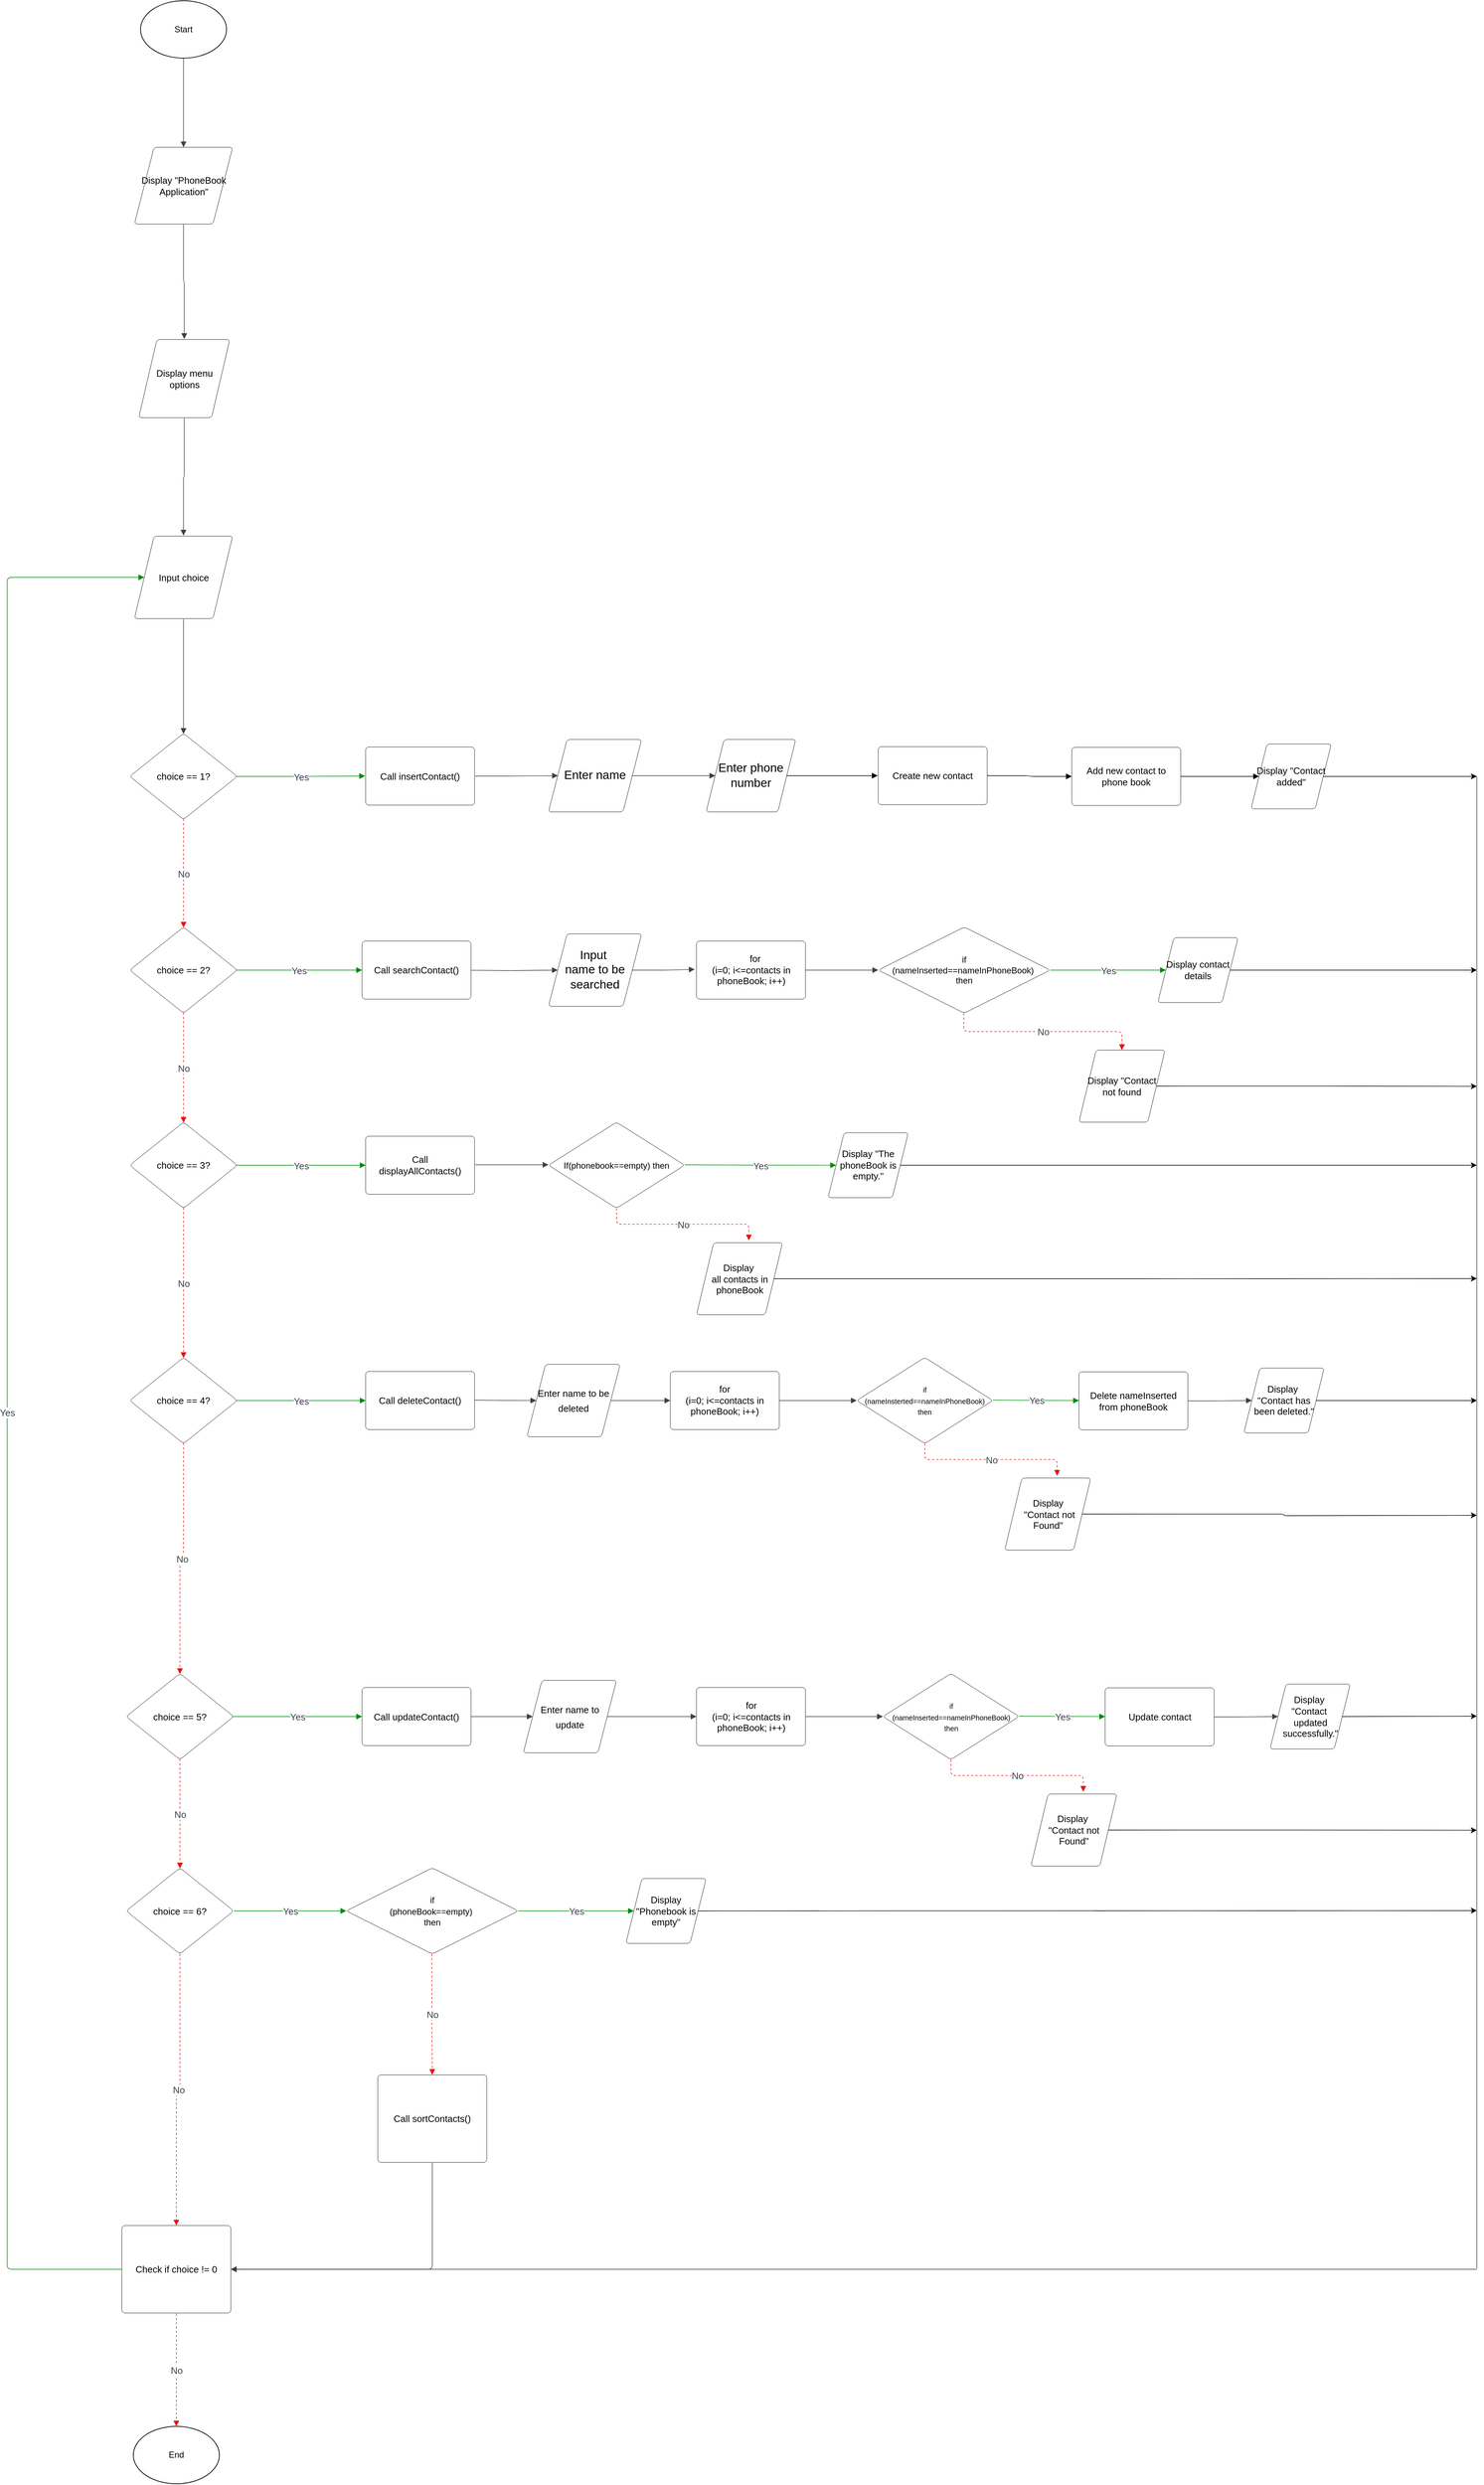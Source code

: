 <mxfile version="24.7.17">
  <diagram id="C5RBs43oDa-KdzZeNtuy" name="Page-1">
    <mxGraphModel dx="9130" dy="8977" grid="1" gridSize="10" guides="1" tooltips="1" connect="1" arrows="1" fold="1" page="1" pageScale="1" pageWidth="827" pageHeight="1169" math="0" shadow="0">
      <root>
        <mxCell id="WIyWlLk6GJQsqaUBKTNV-0" />
        <mxCell id="WIyWlLk6GJQsqaUBKTNV-1" parent="WIyWlLk6GJQsqaUBKTNV-0" />
        <mxCell id="3fczbsxRmoHJEnEu84x_-69" value="choice == 1?" style="html=1;overflow=block;blockSpacing=1;whiteSpace=wrap;rhombus;fontSize=13;spacing=3.8;rounded=1;absoluteArcSize=1;arcSize=9;strokeWidth=NaN;lucidId=eRAhfTVhAbV-;" parent="WIyWlLk6GJQsqaUBKTNV-1" vertex="1">
          <mxGeometry x="431" y="-2028.71" width="150" height="120" as="geometry" />
        </mxCell>
        <mxCell id="3fczbsxRmoHJEnEu84x_-70" value="Call insertContact()" style="html=1;overflow=block;blockSpacing=1;whiteSpace=wrap;fontSize=13;spacing=9;rounded=1;absoluteArcSize=1;arcSize=9;strokeWidth=NaN;lucidId=eRAhY9dSQfNk;" parent="WIyWlLk6GJQsqaUBKTNV-1" vertex="1">
          <mxGeometry x="760" y="-2009.71" width="152" height="81" as="geometry" />
        </mxCell>
        <mxCell id="3fczbsxRmoHJEnEu84x_-71" value="choice == 2?" style="html=1;overflow=block;blockSpacing=1;whiteSpace=wrap;rhombus;fontSize=13;spacing=3.8;rounded=1;absoluteArcSize=1;arcSize=9;strokeWidth=NaN;lucidId=eRAhl8F1_OAq;" parent="WIyWlLk6GJQsqaUBKTNV-1" vertex="1">
          <mxGeometry x="431" y="-1758.71" width="150" height="120" as="geometry" />
        </mxCell>
        <mxCell id="3fczbsxRmoHJEnEu84x_-73" value="choice == 3?" style="html=1;overflow=block;blockSpacing=1;whiteSpace=wrap;rhombus;fontSize=13;spacing=3.8;rounded=1;absoluteArcSize=1;arcSize=9;strokeWidth=NaN;lucidId=eRAh.yVIUzWg;" parent="WIyWlLk6GJQsqaUBKTNV-1" vertex="1">
          <mxGeometry x="431" y="-1486.71" width="150" height="120" as="geometry" />
        </mxCell>
        <mxCell id="3fczbsxRmoHJEnEu84x_-75" value="choice == 4?" style="html=1;overflow=block;blockSpacing=1;whiteSpace=wrap;rhombus;fontSize=13;spacing=3.8;rounded=1;absoluteArcSize=1;arcSize=9;strokeWidth=NaN;lucidId=eRAhEPe~mVj_;" parent="WIyWlLk6GJQsqaUBKTNV-1" vertex="1">
          <mxGeometry x="431" y="-1158.71" width="150" height="120" as="geometry" />
        </mxCell>
        <mxCell id="3fczbsxRmoHJEnEu84x_-77" value="choice == 5?" style="html=1;overflow=block;blockSpacing=1;whiteSpace=wrap;rhombus;fontSize=13;spacing=3.8;rounded=1;absoluteArcSize=1;arcSize=9;strokeWidth=NaN;lucidId=eRAhpsRm34mp;" parent="WIyWlLk6GJQsqaUBKTNV-1" vertex="1">
          <mxGeometry x="426" y="-718.21" width="150" height="120" as="geometry" />
        </mxCell>
        <mxCell id="3fczbsxRmoHJEnEu84x_-79" value="choice == 6?" style="html=1;overflow=block;blockSpacing=1;whiteSpace=wrap;rhombus;fontSize=13;spacing=3.8;rounded=1;absoluteArcSize=1;arcSize=9;strokeWidth=NaN;lucidId=eRAhjaWhayal;" parent="WIyWlLk6GJQsqaUBKTNV-1" vertex="1">
          <mxGeometry x="426" y="-447.21" width="150" height="120" as="geometry" />
        </mxCell>
        <mxCell id="3fczbsxRmoHJEnEu84x_-80" value="Call sortContacts()" style="html=1;overflow=block;blockSpacing=1;whiteSpace=wrap;fontSize=13;spacing=9;rounded=1;absoluteArcSize=1;arcSize=9;strokeWidth=NaN;lucidId=eRAhJVK5bnUw;" parent="WIyWlLk6GJQsqaUBKTNV-1" vertex="1">
          <mxGeometry x="777" y="-158.71" width="152" height="122" as="geometry" />
        </mxCell>
        <mxCell id="3fczbsxRmoHJEnEu84x_-82" value="Check if choice != 0" style="html=1;overflow=block;blockSpacing=1;whiteSpace=wrap;fontSize=13;spacing=9;rounded=1;absoluteArcSize=1;arcSize=9;strokeWidth=NaN;lucidId=eRAhwOddQVvl;" parent="WIyWlLk6GJQsqaUBKTNV-1" vertex="1">
          <mxGeometry x="420" y="51.29" width="152" height="122" as="geometry" />
        </mxCell>
        <mxCell id="3fczbsxRmoHJEnEu84x_-84" value="" style="html=1;jettySize=18;whiteSpace=wrap;fontSize=13;strokeColor=#3a414a;strokeOpacity=100;strokeWidth=0.8;rounded=1;arcSize=12;edgeStyle=orthogonalEdgeStyle;startArrow=none;endArrow=block;endFill=1;exitX=0.5;exitY=1;lucidId=eRAhOswdQQ2I;exitDx=0;exitDy=0;" parent="WIyWlLk6GJQsqaUBKTNV-1" source="3fczbsxRmoHJEnEu84x_-224" target="3fczbsxRmoHJEnEu84x_-127" edge="1">
          <mxGeometry width="100" height="100" relative="1" as="geometry">
            <Array as="points" />
            <mxPoint x="506" y="-3219.22" as="sourcePoint" />
            <mxPoint x="507.0" y="-3060.672" as="targetPoint" />
          </mxGeometry>
        </mxCell>
        <mxCell id="3fczbsxRmoHJEnEu84x_-90" value="" style="html=1;jettySize=18;whiteSpace=wrap;fontSize=13;strokeColor=#3a414a;strokeOpacity=100;strokeWidth=0.8;rounded=1;arcSize=12;edgeStyle=orthogonalEdgeStyle;startArrow=none;endArrow=block;endFill=1;exitX=0.5;exitY=1.006;exitPerimeter=0;entryX=0.5;entryY=-0.006;entryPerimeter=0;lucidId=eRAhCxonKFcM;" parent="WIyWlLk6GJQsqaUBKTNV-1" source="3fczbsxRmoHJEnEu84x_-127" target="3fczbsxRmoHJEnEu84x_-128" edge="1">
          <mxGeometry width="100" height="100" relative="1" as="geometry">
            <Array as="points" />
          </mxGeometry>
        </mxCell>
        <mxCell id="3fczbsxRmoHJEnEu84x_-91" value="" style="html=1;jettySize=18;whiteSpace=wrap;fontSize=13;strokeColor=#3a414a;strokeOpacity=100;strokeWidth=0.8;rounded=1;arcSize=12;edgeStyle=orthogonalEdgeStyle;startArrow=none;endArrow=block;endFill=1;exitX=0.5;exitY=1.006;exitPerimeter=0;entryX=0.5;entryY=-0.006;entryPerimeter=0;lucidId=eRAhSfkxj.Zd;" parent="WIyWlLk6GJQsqaUBKTNV-1" source="3fczbsxRmoHJEnEu84x_-128" target="3fczbsxRmoHJEnEu84x_-129" edge="1">
          <mxGeometry width="100" height="100" relative="1" as="geometry">
            <Array as="points" />
          </mxGeometry>
        </mxCell>
        <mxCell id="3fczbsxRmoHJEnEu84x_-92" value="" style="html=1;jettySize=18;whiteSpace=wrap;fontSize=13;strokeColor=#3a414a;strokeOpacity=100;strokeWidth=0.8;rounded=1;arcSize=12;edgeStyle=orthogonalEdgeStyle;startArrow=none;endArrow=block;endFill=1;exitX=0.5;exitY=1.006;exitPerimeter=0;entryX=0.5;entryY=0.007;entryPerimeter=0;lucidId=eRAhhsachsZ0;" parent="WIyWlLk6GJQsqaUBKTNV-1" source="3fczbsxRmoHJEnEu84x_-129" target="3fczbsxRmoHJEnEu84x_-69" edge="1">
          <mxGeometry width="100" height="100" relative="1" as="geometry">
            <Array as="points" />
          </mxGeometry>
        </mxCell>
        <mxCell id="3fczbsxRmoHJEnEu84x_-93" value="" style="html=1;jettySize=18;whiteSpace=wrap;fontSize=13;strokeColor=#008a0e;strokeOpacity=100;strokeWidth=0.8;rounded=1;arcSize=12;edgeStyle=orthogonalEdgeStyle;startArrow=none;endArrow=block;endFill=1;exitX=0.991;exitY=0.5;exitPerimeter=0;entryX=-0.005;entryY=0.5;entryPerimeter=0;lucidId=eRAhxMXmPTiH;" parent="WIyWlLk6GJQsqaUBKTNV-1" source="3fczbsxRmoHJEnEu84x_-69" target="3fczbsxRmoHJEnEu84x_-70" edge="1">
          <mxGeometry width="100" height="100" relative="1" as="geometry">
            <Array as="points" />
          </mxGeometry>
        </mxCell>
        <mxCell id="3fczbsxRmoHJEnEu84x_-94" value="Yes" style="text;html=1;resizable=0;labelBackgroundColor=default;align=center;verticalAlign=middle;fontColor=#3a414a;fontSize=13;" parent="3fczbsxRmoHJEnEu84x_-93" vertex="1">
          <mxGeometry relative="1" as="geometry" />
        </mxCell>
        <mxCell id="3fczbsxRmoHJEnEu84x_-95" value="" style="html=1;jettySize=18;whiteSpace=wrap;fontSize=13;strokeColor=#e81313;strokeOpacity=100;dashed=1;fixDash=1;strokeWidth=0.8;rounded=1;arcSize=12;edgeStyle=orthogonalEdgeStyle;startArrow=none;endArrow=block;endFill=1;exitX=0.5;exitY=0.993;exitPerimeter=0;entryX=0.5;entryY=0.007;entryPerimeter=0;lucidId=eRAhMRDnoaN7;" parent="WIyWlLk6GJQsqaUBKTNV-1" source="3fczbsxRmoHJEnEu84x_-69" target="3fczbsxRmoHJEnEu84x_-71" edge="1">
          <mxGeometry width="100" height="100" relative="1" as="geometry">
            <Array as="points" />
          </mxGeometry>
        </mxCell>
        <mxCell id="3fczbsxRmoHJEnEu84x_-96" value="No" style="text;html=1;resizable=0;labelBackgroundColor=default;align=center;verticalAlign=middle;fontColor=#3a414a;fontSize=13;" parent="3fczbsxRmoHJEnEu84x_-95" vertex="1">
          <mxGeometry relative="1" as="geometry" />
        </mxCell>
        <mxCell id="3fczbsxRmoHJEnEu84x_-97" value="" style="html=1;jettySize=18;whiteSpace=wrap;fontSize=13;strokeColor=#008a0e;strokeOpacity=100;strokeWidth=0.8;rounded=1;arcSize=12;edgeStyle=orthogonalEdgeStyle;startArrow=none;endArrow=block;endFill=1;exitX=0.991;exitY=0.5;exitPerimeter=0;lucidId=eRAhjgdg4Sg9;entryX=0;entryY=0.5;entryDx=0;entryDy=0;" parent="WIyWlLk6GJQsqaUBKTNV-1" source="3fczbsxRmoHJEnEu84x_-71" target="3fczbsxRmoHJEnEu84x_-139" edge="1">
          <mxGeometry width="100" height="100" relative="1" as="geometry">
            <Array as="points" />
            <mxPoint x="735" y="-1698.71" as="targetPoint" />
          </mxGeometry>
        </mxCell>
        <mxCell id="3fczbsxRmoHJEnEu84x_-98" value="Yes" style="text;html=1;resizable=0;labelBackgroundColor=default;align=center;verticalAlign=middle;fontColor=#3a414a;fontSize=13;" parent="3fczbsxRmoHJEnEu84x_-97" vertex="1">
          <mxGeometry relative="1" as="geometry" />
        </mxCell>
        <mxCell id="3fczbsxRmoHJEnEu84x_-99" value="" style="html=1;jettySize=18;whiteSpace=wrap;fontSize=13;strokeColor=#e81313;strokeOpacity=100;dashed=1;fixDash=1;strokeWidth=0.8;rounded=1;arcSize=12;edgeStyle=orthogonalEdgeStyle;startArrow=none;endArrow=block;endFill=1;exitX=0.5;exitY=0.993;exitPerimeter=0;entryX=0.5;entryY=0.007;entryPerimeter=0;lucidId=eRAhq2rj_irK;" parent="WIyWlLk6GJQsqaUBKTNV-1" source="3fczbsxRmoHJEnEu84x_-71" target="3fczbsxRmoHJEnEu84x_-73" edge="1">
          <mxGeometry width="100" height="100" relative="1" as="geometry">
            <Array as="points" />
          </mxGeometry>
        </mxCell>
        <mxCell id="3fczbsxRmoHJEnEu84x_-100" value="No" style="text;html=1;resizable=0;labelBackgroundColor=default;align=center;verticalAlign=middle;fontColor=#3a414a;fontSize=13;" parent="3fczbsxRmoHJEnEu84x_-99" vertex="1">
          <mxGeometry relative="1" as="geometry" />
        </mxCell>
        <mxCell id="3fczbsxRmoHJEnEu84x_-103" value="" style="html=1;jettySize=18;whiteSpace=wrap;fontSize=13;strokeColor=#e81313;strokeOpacity=100;dashed=1;fixDash=1;strokeWidth=0.8;rounded=1;arcSize=12;edgeStyle=orthogonalEdgeStyle;startArrow=none;endArrow=block;endFill=1;exitX=0.5;exitY=0.993;exitPerimeter=0;entryX=0.5;entryY=0.007;entryPerimeter=0;lucidId=eRAhcoWT~uNA;" parent="WIyWlLk6GJQsqaUBKTNV-1" source="3fczbsxRmoHJEnEu84x_-73" target="3fczbsxRmoHJEnEu84x_-75" edge="1">
          <mxGeometry width="100" height="100" relative="1" as="geometry">
            <Array as="points" />
          </mxGeometry>
        </mxCell>
        <mxCell id="3fczbsxRmoHJEnEu84x_-104" value="No" style="text;html=1;resizable=0;labelBackgroundColor=default;align=center;verticalAlign=middle;fontColor=#3a414a;fontSize=13;" parent="3fczbsxRmoHJEnEu84x_-103" vertex="1">
          <mxGeometry relative="1" as="geometry" />
        </mxCell>
        <mxCell id="3fczbsxRmoHJEnEu84x_-105" value="" style="html=1;jettySize=18;whiteSpace=wrap;fontSize=13;strokeColor=#008a0e;strokeOpacity=100;strokeWidth=0.8;rounded=1;arcSize=12;edgeStyle=orthogonalEdgeStyle;startArrow=none;endArrow=block;endFill=1;exitX=0.991;exitY=0.5;exitPerimeter=0;lucidId=eRAhlB0MjHuO;entryX=0;entryY=0.5;entryDx=0;entryDy=0;" parent="WIyWlLk6GJQsqaUBKTNV-1" source="3fczbsxRmoHJEnEu84x_-75" target="3fczbsxRmoHJEnEu84x_-143" edge="1">
          <mxGeometry width="100" height="100" relative="1" as="geometry">
            <Array as="points" />
            <mxPoint x="725" y="-1098.71" as="targetPoint" />
          </mxGeometry>
        </mxCell>
        <mxCell id="3fczbsxRmoHJEnEu84x_-106" value="Yes" style="text;html=1;resizable=0;labelBackgroundColor=default;align=center;verticalAlign=middle;fontColor=#3a414a;fontSize=13;" parent="3fczbsxRmoHJEnEu84x_-105" vertex="1">
          <mxGeometry relative="1" as="geometry" />
        </mxCell>
        <mxCell id="3fczbsxRmoHJEnEu84x_-107" value="" style="html=1;jettySize=18;whiteSpace=wrap;fontSize=13;strokeColor=#e81313;strokeOpacity=100;dashed=1;fixDash=1;strokeWidth=0.8;rounded=1;arcSize=12;edgeStyle=orthogonalEdgeStyle;startArrow=none;endArrow=block;endFill=1;exitX=0.5;exitY=0.993;exitPerimeter=0;entryX=0.5;entryY=0.007;entryPerimeter=0;lucidId=eRAhUnxfrra-;" parent="WIyWlLk6GJQsqaUBKTNV-1" source="3fczbsxRmoHJEnEu84x_-75" target="3fczbsxRmoHJEnEu84x_-77" edge="1">
          <mxGeometry width="100" height="100" relative="1" as="geometry">
            <Array as="points" />
          </mxGeometry>
        </mxCell>
        <mxCell id="3fczbsxRmoHJEnEu84x_-108" value="No" style="text;html=1;resizable=0;labelBackgroundColor=default;align=center;verticalAlign=middle;fontColor=#3a414a;fontSize=13;" parent="3fczbsxRmoHJEnEu84x_-107" vertex="1">
          <mxGeometry relative="1" as="geometry" />
        </mxCell>
        <mxCell id="3fczbsxRmoHJEnEu84x_-109" value="" style="html=1;jettySize=18;whiteSpace=wrap;fontSize=13;strokeColor=#008a0e;strokeOpacity=100;strokeWidth=0.8;rounded=1;arcSize=12;edgeStyle=orthogonalEdgeStyle;startArrow=none;endArrow=block;endFill=1;exitX=0.991;exitY=0.5;exitPerimeter=0;lucidId=eRAhgrudIFUt;entryX=0;entryY=0.5;entryDx=0;entryDy=0;" parent="WIyWlLk6GJQsqaUBKTNV-1" source="3fczbsxRmoHJEnEu84x_-77" target="3fczbsxRmoHJEnEu84x_-144" edge="1">
          <mxGeometry width="100" height="100" relative="1" as="geometry">
            <Array as="points" />
            <mxPoint x="710" y="-658.21" as="targetPoint" />
          </mxGeometry>
        </mxCell>
        <mxCell id="3fczbsxRmoHJEnEu84x_-110" value="Yes" style="text;html=1;resizable=0;labelBackgroundColor=default;align=center;verticalAlign=middle;fontColor=#3a414a;fontSize=13;" parent="3fczbsxRmoHJEnEu84x_-109" vertex="1">
          <mxGeometry relative="1" as="geometry" />
        </mxCell>
        <mxCell id="3fczbsxRmoHJEnEu84x_-111" value="" style="html=1;jettySize=18;whiteSpace=wrap;fontSize=13;strokeColor=#e81313;strokeOpacity=100;dashed=1;fixDash=1;strokeWidth=0.8;rounded=1;arcSize=12;edgeStyle=orthogonalEdgeStyle;startArrow=none;endArrow=block;endFill=1;exitX=0.5;exitY=0.993;exitPerimeter=0;entryX=0.5;entryY=0.007;entryPerimeter=0;lucidId=eRAhIJ2NQqOq;" parent="WIyWlLk6GJQsqaUBKTNV-1" source="3fczbsxRmoHJEnEu84x_-77" target="3fczbsxRmoHJEnEu84x_-79" edge="1">
          <mxGeometry width="100" height="100" relative="1" as="geometry">
            <Array as="points" />
          </mxGeometry>
        </mxCell>
        <mxCell id="3fczbsxRmoHJEnEu84x_-112" value="No" style="text;html=1;resizable=0;labelBackgroundColor=default;align=center;verticalAlign=middle;fontColor=#3a414a;fontSize=13;" parent="3fczbsxRmoHJEnEu84x_-111" vertex="1">
          <mxGeometry relative="1" as="geometry" />
        </mxCell>
        <mxCell id="3fczbsxRmoHJEnEu84x_-118" value="" style="html=1;jettySize=18;whiteSpace=wrap;fontSize=13;strokeColor=#3a414a;strokeOpacity=100;strokeWidth=0.8;rounded=1;arcSize=12;startArrow=none;endArrow=block;endFill=1;exitX=0.5;exitY=1.006;exitPerimeter=0;lucidId=eRAhbJlBrYZg;elbow=vertical;entryX=1;entryY=0.5;entryDx=0;entryDy=0;" parent="WIyWlLk6GJQsqaUBKTNV-1" source="3fczbsxRmoHJEnEu84x_-80" target="3fczbsxRmoHJEnEu84x_-82" edge="1">
          <mxGeometry width="100" height="100" relative="1" as="geometry">
            <Array as="points">
              <mxPoint x="853" y="112.29" />
            </Array>
            <mxPoint x="665" y="161.29" as="targetPoint" />
          </mxGeometry>
        </mxCell>
        <mxCell id="3fczbsxRmoHJEnEu84x_-119" value="" style="html=1;jettySize=18;whiteSpace=wrap;fontSize=13;strokeColor=#e81313;strokeOpacity=100;dashed=1;fixDash=1;strokeWidth=0.8;rounded=1;arcSize=12;edgeStyle=orthogonalEdgeStyle;startArrow=none;endArrow=block;endFill=1;exitX=0.5;exitY=1.006;exitPerimeter=0;entryX=0.5;entryY=0;lucidId=eRAhp.dH~-mH;entryDx=0;entryDy=0;" parent="WIyWlLk6GJQsqaUBKTNV-1" source="3fczbsxRmoHJEnEu84x_-82" target="3fczbsxRmoHJEnEu84x_-225" edge="1">
          <mxGeometry width="100" height="100" relative="1" as="geometry">
            <Array as="points" />
            <mxPoint x="496.5" y="510.57" as="targetPoint" />
          </mxGeometry>
        </mxCell>
        <mxCell id="3fczbsxRmoHJEnEu84x_-120" value="No" style="text;html=1;resizable=0;labelBackgroundColor=default;align=center;verticalAlign=middle;fontColor=#3a414a;fontSize=13;" parent="3fczbsxRmoHJEnEu84x_-119" vertex="1">
          <mxGeometry relative="1" as="geometry" />
        </mxCell>
        <mxCell id="3fczbsxRmoHJEnEu84x_-121" value="" style="html=1;jettySize=18;whiteSpace=wrap;fontSize=13;strokeColor=#3a414a;strokeOpacity=100;strokeWidth=0.8;rounded=1;arcSize=12;edgeStyle=orthogonalEdgeStyle;startArrow=none;endArrow=block;endFill=1;exitX=1.005;exitY=0.5;exitPerimeter=0;entryX=0.102;entryY=0.5;entryPerimeter=0;lucidId=KXAh2Hc~4Bh_;" parent="WIyWlLk6GJQsqaUBKTNV-1" source="3fczbsxRmoHJEnEu84x_-70" target="3fczbsxRmoHJEnEu84x_-130" edge="1">
          <mxGeometry width="100" height="100" relative="1" as="geometry">
            <Array as="points" />
          </mxGeometry>
        </mxCell>
        <mxCell id="3fczbsxRmoHJEnEu84x_-127" value="Display &quot;PhoneBook Application&quot;" style="html=1;overflow=block;blockSpacing=1;whiteSpace=wrap;shape=parallelogram;perimeter=parallelogramPerimeter;anchorPointDirection=0;fontSize=13;spacing=3.8;rounded=1;absoluteArcSize=1;arcSize=9;strokeWidth=NaN;lucidId=TRBhgVVi.9eU;" parent="WIyWlLk6GJQsqaUBKTNV-1" vertex="1">
          <mxGeometry x="437.5" y="-2845.71" width="137" height="107" as="geometry" />
        </mxCell>
        <mxCell id="3fczbsxRmoHJEnEu84x_-128" value="Display menu options" style="html=1;overflow=block;blockSpacing=1;whiteSpace=wrap;shape=parallelogram;perimeter=parallelogramPerimeter;anchorPointDirection=0;fontSize=13;spacing=3.8;rounded=1;absoluteArcSize=1;arcSize=9;strokeWidth=NaN;lucidId=6RBhGlp7gwiF;" parent="WIyWlLk6GJQsqaUBKTNV-1" vertex="1">
          <mxGeometry x="443.5" y="-2577.71" width="127" height="109" as="geometry" />
        </mxCell>
        <mxCell id="3fczbsxRmoHJEnEu84x_-129" value="Input choice" style="html=1;overflow=block;blockSpacing=1;whiteSpace=wrap;shape=parallelogram;perimeter=parallelogramPerimeter;anchorPointDirection=0;fontSize=13;spacing=3.8;rounded=1;absoluteArcSize=1;arcSize=9;strokeWidth=NaN;lucidId=NTBh9xElIymQ;" parent="WIyWlLk6GJQsqaUBKTNV-1" vertex="1">
          <mxGeometry x="437.5" y="-2303.71" width="137" height="115" as="geometry" />
        </mxCell>
        <mxCell id="3fczbsxRmoHJEnEu84x_-130" value="Enter name" style="html=1;overflow=block;blockSpacing=1;whiteSpace=wrap;shape=parallelogram;perimeter=parallelogramPerimeter;anchorPointDirection=0;fontSize=16.7;spacing=3.8;rounded=1;absoluteArcSize=1;arcSize=9;strokeWidth=NaN;lucidId=1UBheFtj..Al;" parent="WIyWlLk6GJQsqaUBKTNV-1" vertex="1">
          <mxGeometry x="1015" y="-2020.21" width="130" height="101" as="geometry" />
        </mxCell>
        <mxCell id="3fczbsxRmoHJEnEu84x_-131" value="" style="html=1;jettySize=18;whiteSpace=wrap;fontSize=13;strokeColor=#3a414a;strokeOpacity=100;strokeWidth=0.8;rounded=1;arcSize=12;edgeStyle=orthogonalEdgeStyle;startArrow=none;endArrow=block;endFill=1;exitX=0.898;exitY=0.5;exitPerimeter=0;entryX=0.102;entryY=0.5;entryPerimeter=0;lucidId=sVBh4d-j__hQ;" parent="WIyWlLk6GJQsqaUBKTNV-1" source="3fczbsxRmoHJEnEu84x_-130" target="3fczbsxRmoHJEnEu84x_-132" edge="1">
          <mxGeometry width="100" height="100" relative="1" as="geometry">
            <Array as="points" />
          </mxGeometry>
        </mxCell>
        <mxCell id="3fczbsxRmoHJEnEu84x_-132" value="Enter phone number" style="html=1;overflow=block;blockSpacing=1;whiteSpace=wrap;shape=parallelogram;perimeter=parallelogramPerimeter;anchorPointDirection=0;fontSize=16.7;spacing=3.8;rounded=1;absoluteArcSize=1;arcSize=9;strokeWidth=NaN;lucidId=sVBh6.mMNMvk;" parent="WIyWlLk6GJQsqaUBKTNV-1" vertex="1">
          <mxGeometry x="1235" y="-2020.21" width="125" height="101" as="geometry" />
        </mxCell>
        <mxCell id="3fczbsxRmoHJEnEu84x_-133" value="Create new contact" style="html=1;overflow=block;blockSpacing=1;whiteSpace=wrap;fontSize=13;spacing=9;rounded=1;absoluteArcSize=1;arcSize=9;strokeWidth=NaN;lucidId=BWBh74a_5Ecy;" parent="WIyWlLk6GJQsqaUBKTNV-1" vertex="1">
          <mxGeometry x="1475" y="-2010.21" width="152" height="81" as="geometry" />
        </mxCell>
        <mxCell id="3fczbsxRmoHJEnEu84x_-134" value="" style="html=1;jettySize=18;whiteSpace=wrap;fontSize=13;strokeOpacity=100;strokeWidth=0.8;rounded=1;arcSize=12;edgeStyle=orthogonalEdgeStyle;startArrow=none;endArrow=block;endFill=1;exitX=0.898;exitY=0.5;exitPerimeter=0;entryX=-0.005;entryY=0.5;entryPerimeter=0;lucidId=UWBhq2eKNjBZ;" parent="WIyWlLk6GJQsqaUBKTNV-1" source="3fczbsxRmoHJEnEu84x_-132" target="3fczbsxRmoHJEnEu84x_-133" edge="1">
          <mxGeometry width="100" height="100" relative="1" as="geometry">
            <Array as="points" />
          </mxGeometry>
        </mxCell>
        <mxCell id="3fczbsxRmoHJEnEu84x_-135" value="Add new contact to phone book" style="html=1;overflow=block;blockSpacing=1;whiteSpace=wrap;fontSize=13;spacing=9;rounded=1;absoluteArcSize=1;arcSize=9;strokeWidth=NaN;lucidId=aYBh92vHMkYU;" parent="WIyWlLk6GJQsqaUBKTNV-1" vertex="1">
          <mxGeometry x="1745" y="-2009.21" width="152" height="81" as="geometry" />
        </mxCell>
        <mxCell id="3fczbsxRmoHJEnEu84x_-136" value="" style="html=1;jettySize=18;whiteSpace=wrap;fontSize=13;strokeOpacity=100;strokeWidth=0.8;rounded=1;arcSize=12;edgeStyle=orthogonalEdgeStyle;startArrow=none;endArrow=block;endFill=1;exitX=1;exitY=0.5;lucidId=UWBhq2eKNjBZ;entryX=0;entryY=0.5;entryDx=0;entryDy=0;exitDx=0;exitDy=0;" parent="WIyWlLk6GJQsqaUBKTNV-1" source="3fczbsxRmoHJEnEu84x_-133" target="3fczbsxRmoHJEnEu84x_-135" edge="1">
          <mxGeometry width="100" height="100" relative="1" as="geometry">
            <Array as="points" />
            <mxPoint x="1767" y="-1969.19" as="sourcePoint" />
            <mxPoint x="1887" y="-1969.19" as="targetPoint" />
          </mxGeometry>
        </mxCell>
        <mxCell id="3fczbsxRmoHJEnEu84x_-137" value="Display &quot;Contact added&quot;" style="html=1;overflow=block;blockSpacing=1;whiteSpace=wrap;shape=parallelogram;perimeter=parallelogramPerimeter;anchorPointDirection=0;fontSize=13;spacing=3.8;rounded=1;absoluteArcSize=1;arcSize=9;strokeWidth=NaN;lucidId=6RBhGlp7gwiF;" parent="WIyWlLk6GJQsqaUBKTNV-1" vertex="1">
          <mxGeometry x="1995" y="-2013.96" width="112" height="90.5" as="geometry" />
        </mxCell>
        <mxCell id="3fczbsxRmoHJEnEu84x_-138" value="" style="html=1;jettySize=18;whiteSpace=wrap;fontSize=13;strokeOpacity=100;strokeWidth=0.8;rounded=1;arcSize=12;edgeStyle=orthogonalEdgeStyle;startArrow=none;endArrow=block;endFill=1;lucidId=UWBhq2eKNjBZ;entryX=0;entryY=0.5;entryDx=0;entryDy=0;exitX=1;exitY=0.5;exitDx=0;exitDy=0;" parent="WIyWlLk6GJQsqaUBKTNV-1" source="3fczbsxRmoHJEnEu84x_-135" target="3fczbsxRmoHJEnEu84x_-137" edge="1">
          <mxGeometry width="100" height="100" relative="1" as="geometry">
            <Array as="points" />
            <mxPoint x="1955" y="-1998.71" as="sourcePoint" />
            <mxPoint x="2015" y="-1977.71" as="targetPoint" />
          </mxGeometry>
        </mxCell>
        <mxCell id="3fczbsxRmoHJEnEu84x_-139" value="Call searchContact()" style="html=1;overflow=block;blockSpacing=1;whiteSpace=wrap;fontSize=13;spacing=9;rounded=1;absoluteArcSize=1;arcSize=9;strokeWidth=NaN;lucidId=eRAhY9dSQfNk;" parent="WIyWlLk6GJQsqaUBKTNV-1" vertex="1">
          <mxGeometry x="755" y="-1739.21" width="152" height="81" as="geometry" />
        </mxCell>
        <mxCell id="3fczbsxRmoHJEnEu84x_-141" value="" style="html=1;jettySize=18;whiteSpace=wrap;fontSize=13;strokeColor=#008a0e;strokeOpacity=100;strokeWidth=0.8;rounded=1;arcSize=12;edgeStyle=orthogonalEdgeStyle;startArrow=none;endArrow=block;endFill=1;exitX=0.991;exitY=0.5;exitPerimeter=0;entryX=0;entryY=0.5;lucidId=eRAhu2S5q5NP;entryDx=0;entryDy=0;" parent="WIyWlLk6GJQsqaUBKTNV-1" source="3fczbsxRmoHJEnEu84x_-73" target="3fczbsxRmoHJEnEu84x_-140" edge="1">
          <mxGeometry width="100" height="100" relative="1" as="geometry">
            <Array as="points" />
            <mxPoint x="580" y="-1426.71" as="sourcePoint" />
            <mxPoint x="1260" y="-1216.71" as="targetPoint" />
          </mxGeometry>
        </mxCell>
        <mxCell id="3fczbsxRmoHJEnEu84x_-142" value="Yes" style="text;html=1;resizable=0;labelBackgroundColor=default;align=center;verticalAlign=middle;fontColor=#3a414a;fontSize=13;" parent="3fczbsxRmoHJEnEu84x_-141" vertex="1">
          <mxGeometry relative="1" as="geometry" />
        </mxCell>
        <mxCell id="3fczbsxRmoHJEnEu84x_-140" value="Call displayAllContacts()" style="html=1;overflow=block;blockSpacing=1;whiteSpace=wrap;fontSize=13;spacing=9;rounded=1;absoluteArcSize=1;arcSize=9;strokeWidth=NaN;lucidId=eRAhY9dSQfNk;" parent="WIyWlLk6GJQsqaUBKTNV-1" vertex="1">
          <mxGeometry x="760" y="-1467.21" width="152" height="81" as="geometry" />
        </mxCell>
        <mxCell id="3fczbsxRmoHJEnEu84x_-143" value="Call deleteContact()" style="html=1;overflow=block;blockSpacing=1;whiteSpace=wrap;fontSize=13;spacing=9;rounded=1;absoluteArcSize=1;arcSize=9;strokeWidth=NaN;lucidId=eRAhY9dSQfNk;" parent="WIyWlLk6GJQsqaUBKTNV-1" vertex="1">
          <mxGeometry x="760" y="-1139.21" width="152" height="81" as="geometry" />
        </mxCell>
        <mxCell id="3fczbsxRmoHJEnEu84x_-144" value="Call updateContact()" style="html=1;overflow=block;blockSpacing=1;whiteSpace=wrap;fontSize=13;spacing=9;rounded=1;absoluteArcSize=1;arcSize=9;strokeWidth=NaN;lucidId=eRAhY9dSQfNk;" parent="WIyWlLk6GJQsqaUBKTNV-1" vertex="1">
          <mxGeometry x="755" y="-698.71" width="152" height="81" as="geometry" />
        </mxCell>
        <mxCell id="3fczbsxRmoHJEnEu84x_-145" value="" style="html=1;jettySize=18;whiteSpace=wrap;fontSize=13;strokeColor=#3a414a;strokeOpacity=100;strokeWidth=0.8;rounded=1;arcSize=12;edgeStyle=orthogonalEdgeStyle;startArrow=none;endArrow=block;endFill=1;exitX=1.005;exitY=0.5;exitPerimeter=0;entryX=0;entryY=0.5;lucidId=KXAh2Hc~4Bh_;entryDx=0;entryDy=0;" parent="WIyWlLk6GJQsqaUBKTNV-1" target="3fczbsxRmoHJEnEu84x_-146" edge="1">
          <mxGeometry width="100" height="100" relative="1" as="geometry">
            <Array as="points" />
            <mxPoint x="907" y="-1698.5" as="sourcePoint" />
            <mxPoint x="1022" y="-1699.5" as="targetPoint" />
          </mxGeometry>
        </mxCell>
        <mxCell id="3fczbsxRmoHJEnEu84x_-146" value="Input&amp;nbsp;&lt;div&gt;name to be searched&lt;/div&gt;" style="html=1;overflow=block;blockSpacing=1;whiteSpace=wrap;shape=parallelogram;perimeter=parallelogramPerimeter;anchorPointDirection=0;fontSize=16.7;spacing=3.8;rounded=1;absoluteArcSize=1;arcSize=9;strokeWidth=NaN;lucidId=1UBheFtj..Al;" parent="WIyWlLk6GJQsqaUBKTNV-1" vertex="1">
          <mxGeometry x="1015" y="-1749.21" width="130" height="101" as="geometry" />
        </mxCell>
        <mxCell id="3fczbsxRmoHJEnEu84x_-147" value="&amp;nbsp; &amp;nbsp;for&lt;div&gt;(i=0; i&amp;lt;=contacts in phoneBook; i++)&lt;/div&gt;" style="html=1;overflow=block;blockSpacing=1;whiteSpace=wrap;fontSize=13;spacing=9;rounded=1;absoluteArcSize=1;arcSize=9;strokeWidth=NaN;lucidId=BWBh74a_5Ecy;" parent="WIyWlLk6GJQsqaUBKTNV-1" vertex="1">
          <mxGeometry x="1221.5" y="-1739.21" width="152" height="81" as="geometry" />
        </mxCell>
        <mxCell id="3fczbsxRmoHJEnEu84x_-148" value="" style="html=1;jettySize=18;whiteSpace=wrap;fontSize=13;strokeColor=#3a414a;strokeOpacity=100;strokeWidth=0.8;rounded=1;arcSize=12;edgeStyle=orthogonalEdgeStyle;startArrow=none;endArrow=block;endFill=1;exitX=1;exitY=0.5;lucidId=KXAh2Hc~4Bh_;exitDx=0;exitDy=0;" parent="WIyWlLk6GJQsqaUBKTNV-1" source="3fczbsxRmoHJEnEu84x_-146" edge="1">
          <mxGeometry width="100" height="100" relative="1" as="geometry">
            <Array as="points" />
            <mxPoint x="1185" y="-1699.21" as="sourcePoint" />
            <mxPoint x="1219" y="-1699.71" as="targetPoint" />
          </mxGeometry>
        </mxCell>
        <mxCell id="3fczbsxRmoHJEnEu84x_-150" value="&lt;font style=&quot;font-size: 12px;&quot;&gt;if&lt;/font&gt;&lt;div style=&quot;font-size: 12px;&quot;&gt;&lt;font style=&quot;font-size: 12px;&quot;&gt;(nameInserted==nameInPhoneBook)&amp;nbsp;&lt;/font&gt;&lt;div style=&quot;&quot;&gt;&lt;font style=&quot;font-size: 12px;&quot;&gt;then&lt;/font&gt;&lt;/div&gt;&lt;/div&gt;" style="html=1;overflow=block;blockSpacing=1;whiteSpace=wrap;rhombus;fontSize=13;spacing=3.8;rounded=1;absoluteArcSize=1;arcSize=9;strokeWidth=NaN;lucidId=eRAhl8F1_OAq;" parent="WIyWlLk6GJQsqaUBKTNV-1" vertex="1">
          <mxGeometry x="1475" y="-1758.71" width="240" height="120" as="geometry" />
        </mxCell>
        <mxCell id="3fczbsxRmoHJEnEu84x_-151" value="" style="html=1;jettySize=18;whiteSpace=wrap;fontSize=13;strokeColor=#3a414a;strokeOpacity=100;strokeWidth=0.8;rounded=1;arcSize=12;edgeStyle=orthogonalEdgeStyle;startArrow=none;endArrow=block;endFill=1;lucidId=KXAh2Hc~4Bh_;entryX=0;entryY=0.5;entryDx=0;entryDy=0;exitX=1;exitY=0.5;exitDx=0;exitDy=0;" parent="WIyWlLk6GJQsqaUBKTNV-1" source="3fczbsxRmoHJEnEu84x_-147" target="3fczbsxRmoHJEnEu84x_-150" edge="1">
          <mxGeometry width="100" height="100" relative="1" as="geometry">
            <Array as="points" />
            <mxPoint x="1405" y="-1698.71" as="sourcePoint" />
            <mxPoint x="1452" y="-1699.48" as="targetPoint" />
          </mxGeometry>
        </mxCell>
        <mxCell id="3fczbsxRmoHJEnEu84x_-152" value="" style="html=1;jettySize=18;whiteSpace=wrap;fontSize=13;strokeColor=#008a0e;strokeOpacity=100;strokeWidth=0.8;rounded=1;arcSize=12;edgeStyle=orthogonalEdgeStyle;startArrow=none;endArrow=block;endFill=1;lucidId=eRAhjgdg4Sg9;exitX=1;exitY=0.5;exitDx=0;exitDy=0;entryX=0;entryY=0.5;entryDx=0;entryDy=0;" parent="WIyWlLk6GJQsqaUBKTNV-1" source="3fczbsxRmoHJEnEu84x_-150" target="3fczbsxRmoHJEnEu84x_-154" edge="1">
          <mxGeometry width="100" height="100" relative="1" as="geometry">
            <Array as="points" />
            <mxPoint x="1755" y="-1698.71" as="sourcePoint" />
            <mxPoint x="1855" y="-1699.71" as="targetPoint" />
          </mxGeometry>
        </mxCell>
        <mxCell id="3fczbsxRmoHJEnEu84x_-153" value="Yes" style="text;html=1;resizable=0;labelBackgroundColor=default;align=center;verticalAlign=middle;fontColor=#3a414a;fontSize=13;" parent="3fczbsxRmoHJEnEu84x_-152" vertex="1">
          <mxGeometry relative="1" as="geometry" />
        </mxCell>
        <mxCell id="3fczbsxRmoHJEnEu84x_-154" value="Display contact details" style="html=1;overflow=block;blockSpacing=1;whiteSpace=wrap;shape=parallelogram;perimeter=parallelogramPerimeter;anchorPointDirection=0;fontSize=13;spacing=3.8;rounded=1;absoluteArcSize=1;arcSize=9;strokeWidth=NaN;lucidId=6RBhGlp7gwiF;" parent="WIyWlLk6GJQsqaUBKTNV-1" vertex="1">
          <mxGeometry x="1865" y="-1743.96" width="112" height="90.5" as="geometry" />
        </mxCell>
        <mxCell id="3fczbsxRmoHJEnEu84x_-155" value="" style="html=1;jettySize=18;whiteSpace=wrap;fontSize=13;strokeColor=#e81313;strokeOpacity=100;dashed=1;fixDash=1;strokeWidth=0.8;rounded=1;arcSize=12;edgeStyle=elbowEdgeStyle;startArrow=none;endArrow=block;endFill=1;exitX=0.5;exitY=0.993;exitPerimeter=0;lucidId=eRAhq2rj_irK;elbow=vertical;entryX=0.5;entryY=0;entryDx=0;entryDy=0;" parent="WIyWlLk6GJQsqaUBKTNV-1" target="3fczbsxRmoHJEnEu84x_-157" edge="1">
          <mxGeometry width="100" height="100" relative="1" as="geometry">
            <mxPoint x="1594.38" y="-1638.71" as="sourcePoint" />
            <mxPoint x="1725" y="-1548.71" as="targetPoint" />
          </mxGeometry>
        </mxCell>
        <mxCell id="3fczbsxRmoHJEnEu84x_-156" value="No" style="text;html=1;resizable=0;labelBackgroundColor=default;align=center;verticalAlign=middle;fontColor=#3a414a;fontSize=13;" parent="3fczbsxRmoHJEnEu84x_-155" vertex="1">
          <mxGeometry relative="1" as="geometry" />
        </mxCell>
        <mxCell id="3fczbsxRmoHJEnEu84x_-157" value="Display &quot;Contact not found" style="html=1;overflow=block;blockSpacing=1;whiteSpace=wrap;shape=parallelogram;perimeter=parallelogramPerimeter;anchorPointDirection=0;fontSize=13;spacing=3.8;rounded=1;absoluteArcSize=1;arcSize=9;strokeWidth=NaN;lucidId=6RBhGlp7gwiF;" parent="WIyWlLk6GJQsqaUBKTNV-1" vertex="1">
          <mxGeometry x="1755" y="-1587.21" width="120" height="100.5" as="geometry" />
        </mxCell>
        <mxCell id="3fczbsxRmoHJEnEu84x_-158" value="" style="html=1;jettySize=18;whiteSpace=wrap;fontSize=13;strokeColor=#3a414a;strokeOpacity=100;strokeWidth=0.8;rounded=1;arcSize=12;edgeStyle=orthogonalEdgeStyle;startArrow=none;endArrow=block;endFill=1;lucidId=KXAh2Hc~4Bh_;entryX=0;entryY=0.5;entryDx=0;entryDy=0;exitX=1;exitY=0.5;exitDx=0;exitDy=0;" parent="WIyWlLk6GJQsqaUBKTNV-1" edge="1">
          <mxGeometry width="100" height="100" relative="1" as="geometry">
            <Array as="points" />
            <mxPoint x="913" y="-1427.33" as="sourcePoint" />
            <mxPoint x="1015" y="-1427.33" as="targetPoint" />
          </mxGeometry>
        </mxCell>
        <mxCell id="3fczbsxRmoHJEnEu84x_-159" value="&lt;span style=&quot;font-size: 12px;&quot;&gt;If(phonebook==empty) then&lt;/span&gt;" style="html=1;overflow=block;blockSpacing=1;whiteSpace=wrap;rhombus;fontSize=13;spacing=3.8;rounded=1;absoluteArcSize=1;arcSize=9;strokeWidth=NaN;lucidId=eRAhl8F1_OAq;" parent="WIyWlLk6GJQsqaUBKTNV-1" vertex="1">
          <mxGeometry x="1015" y="-1486.71" width="190" height="120" as="geometry" />
        </mxCell>
        <mxCell id="3fczbsxRmoHJEnEu84x_-160" value="" style="html=1;jettySize=18;whiteSpace=wrap;fontSize=13;strokeColor=#008a0e;strokeOpacity=100;strokeWidth=0.8;rounded=1;arcSize=12;edgeStyle=orthogonalEdgeStyle;startArrow=none;endArrow=block;endFill=1;lucidId=eRAhjgdg4Sg9;exitX=1;exitY=0.5;exitDx=0;exitDy=0;entryX=0;entryY=0.5;entryDx=0;entryDy=0;" parent="WIyWlLk6GJQsqaUBKTNV-1" target="3fczbsxRmoHJEnEu84x_-162" edge="1">
          <mxGeometry width="100" height="100" relative="1" as="geometry">
            <Array as="points" />
            <mxPoint x="1205" y="-1427.33" as="sourcePoint" />
            <mxPoint x="1366" y="-1427.33" as="targetPoint" />
          </mxGeometry>
        </mxCell>
        <mxCell id="3fczbsxRmoHJEnEu84x_-161" value="Yes" style="text;html=1;resizable=0;labelBackgroundColor=default;align=center;verticalAlign=middle;fontColor=#3a414a;fontSize=13;" parent="3fczbsxRmoHJEnEu84x_-160" vertex="1">
          <mxGeometry relative="1" as="geometry" />
        </mxCell>
        <mxCell id="3fczbsxRmoHJEnEu84x_-162" value="Display &quot;The phoneBook is empty.&quot;" style="html=1;overflow=block;blockSpacing=1;whiteSpace=wrap;shape=parallelogram;perimeter=parallelogramPerimeter;anchorPointDirection=0;fontSize=13;spacing=3.8;rounded=1;absoluteArcSize=1;arcSize=9;strokeWidth=NaN;lucidId=6RBhGlp7gwiF;" parent="WIyWlLk6GJQsqaUBKTNV-1" vertex="1">
          <mxGeometry x="1405" y="-1471.96" width="112" height="90.5" as="geometry" />
        </mxCell>
        <mxCell id="3fczbsxRmoHJEnEu84x_-163" value="" style="html=1;jettySize=18;whiteSpace=wrap;fontSize=13;strokeColor=#e81313;strokeOpacity=100;dashed=1;fixDash=1;strokeWidth=0.8;rounded=1;arcSize=12;edgeStyle=elbowEdgeStyle;startArrow=none;endArrow=block;endFill=1;exitX=0.5;exitY=1;lucidId=eRAhq2rj_irK;elbow=vertical;exitDx=0;exitDy=0;entryX=0.609;entryY=-0.031;entryDx=0;entryDy=0;entryPerimeter=0;" parent="WIyWlLk6GJQsqaUBKTNV-1" source="3fczbsxRmoHJEnEu84x_-159" target="3fczbsxRmoHJEnEu84x_-165" edge="1">
          <mxGeometry width="100" height="100" relative="1" as="geometry">
            <mxPoint x="1105" y="-1328.71" as="sourcePoint" />
            <mxPoint x="1215" y="-1308.71" as="targetPoint" />
          </mxGeometry>
        </mxCell>
        <mxCell id="3fczbsxRmoHJEnEu84x_-164" value="No" style="text;html=1;resizable=0;labelBackgroundColor=default;align=center;verticalAlign=middle;fontColor=#3a414a;fontSize=13;" parent="3fczbsxRmoHJEnEu84x_-163" vertex="1">
          <mxGeometry relative="1" as="geometry" />
        </mxCell>
        <mxCell id="3fczbsxRmoHJEnEu84x_-165" value="Display&amp;nbsp;&lt;div&gt;all contacts in phoneBook&lt;/div&gt;" style="html=1;overflow=block;blockSpacing=1;whiteSpace=wrap;shape=parallelogram;perimeter=parallelogramPerimeter;anchorPointDirection=0;fontSize=13;spacing=3.8;rounded=1;absoluteArcSize=1;arcSize=9;strokeWidth=NaN;lucidId=6RBhGlp7gwiF;" parent="WIyWlLk6GJQsqaUBKTNV-1" vertex="1">
          <mxGeometry x="1221.5" y="-1318.71" width="120" height="100.5" as="geometry" />
        </mxCell>
        <mxCell id="3fczbsxRmoHJEnEu84x_-166" value="&lt;font style=&quot;font-size: 13px;&quot;&gt;Enter name to be deleted&lt;/font&gt;" style="html=1;overflow=block;blockSpacing=1;whiteSpace=wrap;shape=parallelogram;perimeter=parallelogramPerimeter;anchorPointDirection=0;fontSize=16.7;spacing=3.8;rounded=1;absoluteArcSize=1;arcSize=9;strokeWidth=NaN;lucidId=1UBheFtj..Al;" parent="WIyWlLk6GJQsqaUBKTNV-1" vertex="1">
          <mxGeometry x="985" y="-1149.21" width="130" height="101" as="geometry" />
        </mxCell>
        <mxCell id="3fczbsxRmoHJEnEu84x_-167" value="" style="html=1;jettySize=18;whiteSpace=wrap;fontSize=13;strokeColor=#3a414a;strokeOpacity=100;strokeWidth=0.8;rounded=1;arcSize=12;edgeStyle=orthogonalEdgeStyle;startArrow=none;endArrow=block;endFill=1;lucidId=KXAh2Hc~4Bh_;entryX=0;entryY=0.5;entryDx=0;entryDy=0;exitX=1;exitY=0.5;exitDx=0;exitDy=0;" parent="WIyWlLk6GJQsqaUBKTNV-1" target="3fczbsxRmoHJEnEu84x_-166" edge="1">
          <mxGeometry width="100" height="100" relative="1" as="geometry">
            <Array as="points" />
            <mxPoint x="912" y="-1099.3" as="sourcePoint" />
            <mxPoint x="1014" y="-1099.3" as="targetPoint" />
          </mxGeometry>
        </mxCell>
        <mxCell id="3fczbsxRmoHJEnEu84x_-169" value="" style="html=1;jettySize=18;whiteSpace=wrap;fontSize=13;strokeColor=#3a414a;strokeOpacity=100;strokeWidth=0.8;rounded=1;arcSize=12;edgeStyle=orthogonalEdgeStyle;startArrow=none;endArrow=block;endFill=1;lucidId=KXAh2Hc~4Bh_;entryX=0;entryY=0.5;entryDx=0;entryDy=0;exitX=1;exitY=0.5;exitDx=0;exitDy=0;" parent="WIyWlLk6GJQsqaUBKTNV-1" source="3fczbsxRmoHJEnEu84x_-166" target="3fczbsxRmoHJEnEu84x_-170" edge="1">
          <mxGeometry width="100" height="100" relative="1" as="geometry">
            <Array as="points" />
            <mxPoint x="1129" y="-1099.27" as="sourcePoint" />
            <mxPoint x="1165" y="-1098.71" as="targetPoint" />
          </mxGeometry>
        </mxCell>
        <mxCell id="3fczbsxRmoHJEnEu84x_-170" value="for&lt;div&gt;(i=0; i&amp;lt;=contacts in phoneBook; i++)&lt;/div&gt;" style="html=1;overflow=block;blockSpacing=1;whiteSpace=wrap;fontSize=13;spacing=9;rounded=1;absoluteArcSize=1;arcSize=9;strokeWidth=NaN;lucidId=BWBh74a_5Ecy;" parent="WIyWlLk6GJQsqaUBKTNV-1" vertex="1">
          <mxGeometry x="1185" y="-1139.21" width="152" height="81" as="geometry" />
        </mxCell>
        <mxCell id="3fczbsxRmoHJEnEu84x_-171" value="" style="html=1;jettySize=18;whiteSpace=wrap;fontSize=13;strokeColor=#3a414a;strokeOpacity=100;strokeWidth=0.8;rounded=1;arcSize=12;edgeStyle=orthogonalEdgeStyle;startArrow=none;endArrow=block;endFill=1;lucidId=KXAh2Hc~4Bh_;exitX=1;exitY=0.5;exitDx=0;exitDy=0;entryX=0;entryY=0.5;entryDx=0;entryDy=0;" parent="WIyWlLk6GJQsqaUBKTNV-1" source="3fczbsxRmoHJEnEu84x_-170" target="3fczbsxRmoHJEnEu84x_-175" edge="1">
          <mxGeometry width="100" height="100" relative="1" as="geometry">
            <Array as="points" />
            <mxPoint x="1385" y="-1098.71" as="sourcePoint" />
            <mxPoint x="1435" y="-1098.71" as="targetPoint" />
          </mxGeometry>
        </mxCell>
        <mxCell id="3fczbsxRmoHJEnEu84x_-175" value="&lt;span style=&quot;font-size: 10px;&quot;&gt;if&lt;br&gt;(nameInsterted==nameInPhoneBook) then&lt;/span&gt;" style="html=1;overflow=block;blockSpacing=1;whiteSpace=wrap;rhombus;fontSize=13;spacing=3.8;rounded=1;absoluteArcSize=1;arcSize=9;strokeWidth=NaN;lucidId=eRAhl8F1_OAq;" parent="WIyWlLk6GJQsqaUBKTNV-1" vertex="1">
          <mxGeometry x="1445" y="-1158.71" width="190" height="120" as="geometry" />
        </mxCell>
        <mxCell id="3fczbsxRmoHJEnEu84x_-176" value="" style="html=1;jettySize=18;whiteSpace=wrap;fontSize=13;strokeColor=#008a0e;strokeOpacity=100;strokeWidth=0.8;rounded=1;arcSize=12;edgeStyle=orthogonalEdgeStyle;startArrow=none;endArrow=block;endFill=1;lucidId=eRAhjgdg4Sg9;exitX=1;exitY=0.5;exitDx=0;exitDy=0;" parent="WIyWlLk6GJQsqaUBKTNV-1" edge="1">
          <mxGeometry width="100" height="100" relative="1" as="geometry">
            <Array as="points" />
            <mxPoint x="1635" y="-1099.33" as="sourcePoint" />
            <mxPoint x="1755" y="-1098.71" as="targetPoint" />
          </mxGeometry>
        </mxCell>
        <mxCell id="3fczbsxRmoHJEnEu84x_-177" value="Yes" style="text;html=1;resizable=0;labelBackgroundColor=default;align=center;verticalAlign=middle;fontColor=#3a414a;fontSize=13;" parent="3fczbsxRmoHJEnEu84x_-176" vertex="1">
          <mxGeometry relative="1" as="geometry" />
        </mxCell>
        <mxCell id="3fczbsxRmoHJEnEu84x_-178" value="Display&amp;nbsp;&lt;div&gt;&quot;Contact has been deleted.&quot;&lt;/div&gt;" style="html=1;overflow=block;blockSpacing=1;whiteSpace=wrap;shape=parallelogram;perimeter=parallelogramPerimeter;anchorPointDirection=0;fontSize=13;spacing=3.8;rounded=1;absoluteArcSize=1;arcSize=9;strokeWidth=NaN;lucidId=6RBhGlp7gwiF;" parent="WIyWlLk6GJQsqaUBKTNV-1" vertex="1">
          <mxGeometry x="1985" y="-1143.96" width="112" height="90.5" as="geometry" />
        </mxCell>
        <mxCell id="3fczbsxRmoHJEnEu84x_-179" value="" style="html=1;jettySize=18;whiteSpace=wrap;fontSize=13;strokeColor=#e81313;strokeOpacity=100;dashed=1;fixDash=1;strokeWidth=0.8;rounded=1;arcSize=12;edgeStyle=elbowEdgeStyle;startArrow=none;endArrow=block;endFill=1;exitX=0.5;exitY=1;lucidId=eRAhq2rj_irK;elbow=vertical;exitDx=0;exitDy=0;entryX=0.609;entryY=-0.031;entryDx=0;entryDy=0;entryPerimeter=0;" parent="WIyWlLk6GJQsqaUBKTNV-1" source="3fczbsxRmoHJEnEu84x_-175" target="3fczbsxRmoHJEnEu84x_-181" edge="1">
          <mxGeometry width="100" height="100" relative="1" as="geometry">
            <mxPoint x="1535" y="-1000.71" as="sourcePoint" />
            <mxPoint x="1645" y="-980.71" as="targetPoint" />
          </mxGeometry>
        </mxCell>
        <mxCell id="3fczbsxRmoHJEnEu84x_-180" value="No" style="text;html=1;resizable=0;labelBackgroundColor=default;align=center;verticalAlign=middle;fontColor=#3a414a;fontSize=13;" parent="3fczbsxRmoHJEnEu84x_-179" vertex="1">
          <mxGeometry relative="1" as="geometry" />
        </mxCell>
        <mxCell id="3fczbsxRmoHJEnEu84x_-181" value="Display&lt;div&gt;&amp;nbsp;&quot;Contact not Found&quot;&lt;/div&gt;" style="html=1;overflow=block;blockSpacing=1;whiteSpace=wrap;shape=parallelogram;perimeter=parallelogramPerimeter;anchorPointDirection=0;fontSize=13;spacing=3.8;rounded=1;absoluteArcSize=1;arcSize=9;strokeWidth=NaN;lucidId=6RBhGlp7gwiF;" parent="WIyWlLk6GJQsqaUBKTNV-1" vertex="1">
          <mxGeometry x="1651.5" y="-990.71" width="120" height="100.5" as="geometry" />
        </mxCell>
        <mxCell id="3fczbsxRmoHJEnEu84x_-182" value="Delete nameInserted from phoneBook" style="html=1;overflow=block;blockSpacing=1;whiteSpace=wrap;fontSize=13;spacing=9;rounded=1;absoluteArcSize=1;arcSize=9;strokeWidth=NaN;lucidId=BWBh74a_5Ecy;" parent="WIyWlLk6GJQsqaUBKTNV-1" vertex="1">
          <mxGeometry x="1755" y="-1138.71" width="152" height="81" as="geometry" />
        </mxCell>
        <mxCell id="3fczbsxRmoHJEnEu84x_-183" value="" style="html=1;jettySize=18;whiteSpace=wrap;fontSize=13;strokeColor=#3a414a;strokeOpacity=100;strokeWidth=0.8;rounded=1;arcSize=12;edgeStyle=orthogonalEdgeStyle;startArrow=none;endArrow=block;endFill=1;lucidId=KXAh2Hc~4Bh_;exitX=1;exitY=0.5;exitDx=0;exitDy=0;" parent="WIyWlLk6GJQsqaUBKTNV-1" source="3fczbsxRmoHJEnEu84x_-182" target="3fczbsxRmoHJEnEu84x_-178" edge="1">
          <mxGeometry width="100" height="100" relative="1" as="geometry">
            <Array as="points" />
            <mxPoint x="1925" y="-1099.38" as="sourcePoint" />
            <mxPoint x="2026" y="-1099.38" as="targetPoint" />
          </mxGeometry>
        </mxCell>
        <mxCell id="3fczbsxRmoHJEnEu84x_-184" value="&lt;span style=&quot;font-size: 13px;&quot;&gt;Enter name to update&lt;/span&gt;" style="html=1;overflow=block;blockSpacing=1;whiteSpace=wrap;shape=parallelogram;perimeter=parallelogramPerimeter;anchorPointDirection=0;fontSize=16.7;spacing=3.8;rounded=1;absoluteArcSize=1;arcSize=9;strokeWidth=NaN;lucidId=1UBheFtj..Al;" parent="WIyWlLk6GJQsqaUBKTNV-1" vertex="1">
          <mxGeometry x="980" y="-708.71" width="130" height="101" as="geometry" />
        </mxCell>
        <mxCell id="3fczbsxRmoHJEnEu84x_-185" value="" style="html=1;jettySize=18;whiteSpace=wrap;fontSize=13;strokeColor=#3a414a;strokeOpacity=100;strokeWidth=0.8;rounded=1;arcSize=12;edgeStyle=orthogonalEdgeStyle;startArrow=none;endArrow=block;endFill=1;lucidId=KXAh2Hc~4Bh_;entryX=0;entryY=0.5;entryDx=0;entryDy=0;exitX=1;exitY=0.5;exitDx=0;exitDy=0;" parent="WIyWlLk6GJQsqaUBKTNV-1" source="3fczbsxRmoHJEnEu84x_-144" target="3fczbsxRmoHJEnEu84x_-184" edge="1">
          <mxGeometry width="100" height="100" relative="1" as="geometry">
            <Array as="points" />
            <mxPoint x="940" y="-658.75" as="sourcePoint" />
            <mxPoint x="1026" y="-658.16" as="targetPoint" />
          </mxGeometry>
        </mxCell>
        <mxCell id="3fczbsxRmoHJEnEu84x_-188" value="" style="html=1;jettySize=18;whiteSpace=wrap;fontSize=13;strokeColor=#3a414a;strokeOpacity=100;strokeWidth=0.8;rounded=1;arcSize=12;edgeStyle=orthogonalEdgeStyle;startArrow=none;endArrow=block;endFill=1;lucidId=KXAh2Hc~4Bh_;entryX=0;entryY=0.5;entryDx=0;entryDy=0;exitX=1;exitY=0.5;exitDx=0;exitDy=0;" parent="WIyWlLk6GJQsqaUBKTNV-1" source="3fczbsxRmoHJEnEu84x_-184" target="3fczbsxRmoHJEnEu84x_-189" edge="1">
          <mxGeometry width="100" height="100" relative="1" as="geometry">
            <Array as="points" />
            <mxPoint x="1332" y="-758.71" as="sourcePoint" />
            <mxPoint x="1395" y="-758.71" as="targetPoint" />
          </mxGeometry>
        </mxCell>
        <mxCell id="3fczbsxRmoHJEnEu84x_-189" value="for&lt;div&gt;(i=0; i&amp;lt;=contacts in phoneBook; i++)&lt;/div&gt;" style="html=1;overflow=block;blockSpacing=1;whiteSpace=wrap;fontSize=13;spacing=9;rounded=1;absoluteArcSize=1;arcSize=9;strokeWidth=NaN;lucidId=BWBh74a_5Ecy;" parent="WIyWlLk6GJQsqaUBKTNV-1" vertex="1">
          <mxGeometry x="1221.5" y="-698.71" width="152" height="81" as="geometry" />
        </mxCell>
        <mxCell id="3fczbsxRmoHJEnEu84x_-190" value="" style="html=1;jettySize=18;whiteSpace=wrap;fontSize=13;strokeColor=#3a414a;strokeOpacity=100;strokeWidth=0.8;rounded=1;arcSize=12;edgeStyle=orthogonalEdgeStyle;startArrow=none;endArrow=block;endFill=1;lucidId=KXAh2Hc~4Bh_;exitX=1;exitY=0.5;exitDx=0;exitDy=0;entryX=0;entryY=0.5;entryDx=0;entryDy=0;" parent="WIyWlLk6GJQsqaUBKTNV-1" source="3fczbsxRmoHJEnEu84x_-189" target="3fczbsxRmoHJEnEu84x_-191" edge="1">
          <mxGeometry width="100" height="100" relative="1" as="geometry">
            <Array as="points" />
            <mxPoint x="1421.5" y="-658.21" as="sourcePoint" />
            <mxPoint x="1471.5" y="-658.21" as="targetPoint" />
          </mxGeometry>
        </mxCell>
        <mxCell id="3fczbsxRmoHJEnEu84x_-191" value="&lt;span style=&quot;font-size: 10px;&quot;&gt;if&lt;/span&gt;&lt;div&gt;&lt;span style=&quot;font-size: 10px;&quot;&gt;(nameInserted==nameInPhoneBook) then&lt;/span&gt;&lt;/div&gt;" style="html=1;overflow=block;blockSpacing=1;whiteSpace=wrap;rhombus;fontSize=13;spacing=3.8;rounded=1;absoluteArcSize=1;arcSize=9;strokeWidth=NaN;lucidId=eRAhl8F1_OAq;" parent="WIyWlLk6GJQsqaUBKTNV-1" vertex="1">
          <mxGeometry x="1481.5" y="-718.21" width="190" height="120" as="geometry" />
        </mxCell>
        <mxCell id="3fczbsxRmoHJEnEu84x_-192" value="" style="html=1;jettySize=18;whiteSpace=wrap;fontSize=13;strokeColor=#008a0e;strokeOpacity=100;strokeWidth=0.8;rounded=1;arcSize=12;edgeStyle=orthogonalEdgeStyle;startArrow=none;endArrow=block;endFill=1;lucidId=eRAhjgdg4Sg9;exitX=1;exitY=0.5;exitDx=0;exitDy=0;" parent="WIyWlLk6GJQsqaUBKTNV-1" edge="1">
          <mxGeometry width="100" height="100" relative="1" as="geometry">
            <Array as="points" />
            <mxPoint x="1671.5" y="-658.83" as="sourcePoint" />
            <mxPoint x="1791.5" y="-658.21" as="targetPoint" />
          </mxGeometry>
        </mxCell>
        <mxCell id="3fczbsxRmoHJEnEu84x_-193" value="Yes" style="text;html=1;resizable=0;labelBackgroundColor=default;align=center;verticalAlign=middle;fontColor=#3a414a;fontSize=13;" parent="3fczbsxRmoHJEnEu84x_-192" vertex="1">
          <mxGeometry relative="1" as="geometry" />
        </mxCell>
        <mxCell id="3fczbsxRmoHJEnEu84x_-194" value="&lt;div&gt;Display&amp;nbsp;&lt;/div&gt;&lt;div&gt;&quot;Contact&amp;nbsp;&lt;/div&gt;&lt;div&gt;updated successfully.&quot;&lt;br&gt;&lt;/div&gt;" style="html=1;overflow=block;blockSpacing=1;whiteSpace=wrap;shape=parallelogram;perimeter=parallelogramPerimeter;anchorPointDirection=0;fontSize=13;spacing=3.8;rounded=1;absoluteArcSize=1;arcSize=9;strokeWidth=NaN;lucidId=6RBhGlp7gwiF;" parent="WIyWlLk6GJQsqaUBKTNV-1" vertex="1">
          <mxGeometry x="2021.5" y="-703.46" width="112" height="90.5" as="geometry" />
        </mxCell>
        <mxCell id="3fczbsxRmoHJEnEu84x_-195" value="" style="html=1;jettySize=18;whiteSpace=wrap;fontSize=13;strokeColor=#e81313;strokeOpacity=100;dashed=1;fixDash=1;strokeWidth=0.8;rounded=1;arcSize=12;edgeStyle=elbowEdgeStyle;startArrow=none;endArrow=block;endFill=1;exitX=0.5;exitY=1;lucidId=eRAhq2rj_irK;elbow=vertical;exitDx=0;exitDy=0;entryX=0.609;entryY=-0.031;entryDx=0;entryDy=0;entryPerimeter=0;" parent="WIyWlLk6GJQsqaUBKTNV-1" source="3fczbsxRmoHJEnEu84x_-191" target="3fczbsxRmoHJEnEu84x_-197" edge="1">
          <mxGeometry width="100" height="100" relative="1" as="geometry">
            <mxPoint x="1571.5" y="-560.21" as="sourcePoint" />
            <mxPoint x="1681.5" y="-540.21" as="targetPoint" />
          </mxGeometry>
        </mxCell>
        <mxCell id="3fczbsxRmoHJEnEu84x_-196" value="No" style="text;html=1;resizable=0;labelBackgroundColor=default;align=center;verticalAlign=middle;fontColor=#3a414a;fontSize=13;" parent="3fczbsxRmoHJEnEu84x_-195" vertex="1">
          <mxGeometry relative="1" as="geometry" />
        </mxCell>
        <mxCell id="3fczbsxRmoHJEnEu84x_-197" value="Display&amp;nbsp;&lt;div&gt;&quot;Contact not Found&quot;&lt;br&gt;&lt;/div&gt;" style="html=1;overflow=block;blockSpacing=1;whiteSpace=wrap;shape=parallelogram;perimeter=parallelogramPerimeter;anchorPointDirection=0;fontSize=13;spacing=3.8;rounded=1;absoluteArcSize=1;arcSize=9;strokeWidth=NaN;lucidId=6RBhGlp7gwiF;" parent="WIyWlLk6GJQsqaUBKTNV-1" vertex="1">
          <mxGeometry x="1688" y="-550.21" width="120" height="100.5" as="geometry" />
        </mxCell>
        <mxCell id="3fczbsxRmoHJEnEu84x_-198" value="Update contact" style="html=1;overflow=block;blockSpacing=1;whiteSpace=wrap;fontSize=13;spacing=9;rounded=1;absoluteArcSize=1;arcSize=9;strokeWidth=NaN;lucidId=BWBh74a_5Ecy;" parent="WIyWlLk6GJQsqaUBKTNV-1" vertex="1">
          <mxGeometry x="1791.5" y="-698.21" width="152" height="81" as="geometry" />
        </mxCell>
        <mxCell id="3fczbsxRmoHJEnEu84x_-199" value="" style="html=1;jettySize=18;whiteSpace=wrap;fontSize=13;strokeColor=#3a414a;strokeOpacity=100;strokeWidth=0.8;rounded=1;arcSize=12;edgeStyle=orthogonalEdgeStyle;startArrow=none;endArrow=block;endFill=1;lucidId=KXAh2Hc~4Bh_;exitX=1;exitY=0.5;exitDx=0;exitDy=0;" parent="WIyWlLk6GJQsqaUBKTNV-1" source="3fczbsxRmoHJEnEu84x_-198" target="3fczbsxRmoHJEnEu84x_-194" edge="1">
          <mxGeometry width="100" height="100" relative="1" as="geometry">
            <Array as="points" />
            <mxPoint x="1961.5" y="-658.88" as="sourcePoint" />
            <mxPoint x="2062.5" y="-658.88" as="targetPoint" />
          </mxGeometry>
        </mxCell>
        <mxCell id="3fczbsxRmoHJEnEu84x_-201" value="&lt;span style=&quot;font-size: 12px;&quot;&gt;if&lt;/span&gt;&lt;div&gt;&lt;span style=&quot;font-size: 12px;&quot;&gt;(phoneBook==empty)&amp;nbsp;&lt;/span&gt;&lt;div&gt;&lt;span style=&quot;font-size: 12px;&quot;&gt;then&lt;/span&gt;&lt;br&gt;&lt;/div&gt;&lt;/div&gt;" style="html=1;overflow=block;blockSpacing=1;whiteSpace=wrap;rhombus;fontSize=13;spacing=3.8;rounded=1;absoluteArcSize=1;arcSize=9;strokeWidth=NaN;lucidId=eRAhl8F1_OAq;" parent="WIyWlLk6GJQsqaUBKTNV-1" vertex="1">
          <mxGeometry x="733" y="-447.21" width="240" height="120" as="geometry" />
        </mxCell>
        <mxCell id="3fczbsxRmoHJEnEu84x_-202" value="" style="html=1;jettySize=18;whiteSpace=wrap;fontSize=13;strokeColor=#008a0e;strokeOpacity=100;strokeWidth=0.8;rounded=1;arcSize=12;edgeStyle=orthogonalEdgeStyle;startArrow=none;endArrow=block;endFill=1;lucidId=eRAhjgdg4Sg9;exitX=1;exitY=0.5;exitDx=0;exitDy=0;entryX=0;entryY=0.5;entryDx=0;entryDy=0;" parent="WIyWlLk6GJQsqaUBKTNV-1" source="3fczbsxRmoHJEnEu84x_-201" target="3fczbsxRmoHJEnEu84x_-204" edge="1">
          <mxGeometry width="100" height="100" relative="1" as="geometry">
            <Array as="points" />
            <mxPoint x="1013" y="-387.21" as="sourcePoint" />
            <mxPoint x="1113" y="-388.21" as="targetPoint" />
          </mxGeometry>
        </mxCell>
        <mxCell id="3fczbsxRmoHJEnEu84x_-203" value="Yes" style="text;html=1;resizable=0;labelBackgroundColor=default;align=center;verticalAlign=middle;fontColor=#3a414a;fontSize=13;" parent="3fczbsxRmoHJEnEu84x_-202" vertex="1">
          <mxGeometry relative="1" as="geometry" />
        </mxCell>
        <mxCell id="3fczbsxRmoHJEnEu84x_-204" value="Display &quot;Phonebook is empty&quot;" style="html=1;overflow=block;blockSpacing=1;whiteSpace=wrap;shape=parallelogram;perimeter=parallelogramPerimeter;anchorPointDirection=0;fontSize=13;spacing=3.8;rounded=1;absoluteArcSize=1;arcSize=9;strokeWidth=NaN;lucidId=6RBhGlp7gwiF;" parent="WIyWlLk6GJQsqaUBKTNV-1" vertex="1">
          <mxGeometry x="1123" y="-432.46" width="112" height="90.5" as="geometry" />
        </mxCell>
        <mxCell id="3fczbsxRmoHJEnEu84x_-205" value="" style="html=1;jettySize=18;whiteSpace=wrap;fontSize=13;strokeColor=#e81313;strokeOpacity=100;dashed=1;fixDash=1;strokeWidth=0.8;rounded=1;arcSize=12;edgeStyle=elbowEdgeStyle;startArrow=none;endArrow=block;endFill=1;exitX=0.5;exitY=0.993;exitPerimeter=0;lucidId=eRAhq2rj_irK;elbow=vertical;entryX=0.5;entryY=0;entryDx=0;entryDy=0;" parent="WIyWlLk6GJQsqaUBKTNV-1" target="3fczbsxRmoHJEnEu84x_-80" edge="1">
          <mxGeometry width="100" height="100" relative="1" as="geometry">
            <mxPoint x="852.38" y="-327.21" as="sourcePoint" />
            <mxPoint x="853" y="-178.71" as="targetPoint" />
          </mxGeometry>
        </mxCell>
        <mxCell id="3fczbsxRmoHJEnEu84x_-206" value="No" style="text;html=1;resizable=0;labelBackgroundColor=default;align=center;verticalAlign=middle;fontColor=#3a414a;fontSize=13;" parent="3fczbsxRmoHJEnEu84x_-205" vertex="1">
          <mxGeometry relative="1" as="geometry" />
        </mxCell>
        <mxCell id="3fczbsxRmoHJEnEu84x_-208" value="" style="html=1;jettySize=18;whiteSpace=wrap;fontSize=13;strokeColor=#008a0e;strokeOpacity=100;strokeWidth=0.8;rounded=1;arcSize=12;edgeStyle=orthogonalEdgeStyle;startArrow=none;endArrow=block;endFill=1;exitX=1;exitY=0.5;lucidId=eRAhgrudIFUt;entryX=0;entryY=0.5;entryDx=0;entryDy=0;exitDx=0;exitDy=0;" parent="WIyWlLk6GJQsqaUBKTNV-1" source="3fczbsxRmoHJEnEu84x_-79" target="3fczbsxRmoHJEnEu84x_-201" edge="1">
          <mxGeometry width="100" height="100" relative="1" as="geometry">
            <Array as="points" />
            <mxPoint x="605" y="-388.04" as="sourcePoint" />
            <mxPoint x="785" y="-388.04" as="targetPoint" />
          </mxGeometry>
        </mxCell>
        <mxCell id="3fczbsxRmoHJEnEu84x_-209" value="Yes" style="text;html=1;resizable=0;labelBackgroundColor=default;align=center;verticalAlign=middle;fontColor=#3a414a;fontSize=13;" parent="3fczbsxRmoHJEnEu84x_-208" vertex="1">
          <mxGeometry relative="1" as="geometry" />
        </mxCell>
        <mxCell id="3fczbsxRmoHJEnEu84x_-210" value="" style="html=1;jettySize=18;whiteSpace=wrap;fontSize=13;strokeColor=#3a414a;strokeOpacity=100;strokeWidth=0.8;rounded=1;arcSize=12;startArrow=none;endArrow=block;endFill=1;lucidId=eRAhbJlBrYZg;elbow=vertical;entryX=1;entryY=0.5;entryDx=0;entryDy=0;" parent="WIyWlLk6GJQsqaUBKTNV-1" target="3fczbsxRmoHJEnEu84x_-82" edge="1">
          <mxGeometry width="100" height="100" relative="1" as="geometry">
            <Array as="points" />
            <mxPoint x="2310" y="112.29" as="sourcePoint" />
            <mxPoint x="2030" y="122.29" as="targetPoint" />
          </mxGeometry>
        </mxCell>
        <mxCell id="3fczbsxRmoHJEnEu84x_-211" value="" style="html=1;jettySize=18;whiteSpace=wrap;fontSize=13;strokeColor=#3a414a;strokeOpacity=100;strokeWidth=0.8;rounded=1;arcSize=12;startArrow=none;endArrow=none;endFill=0;lucidId=eRAhbJlBrYZg;elbow=vertical;" parent="WIyWlLk6GJQsqaUBKTNV-1" edge="1">
          <mxGeometry width="100" height="100" relative="1" as="geometry">
            <Array as="points">
              <mxPoint x="2310" y="-658.21" />
            </Array>
            <mxPoint x="2310" y="-1968.71" as="sourcePoint" />
            <mxPoint x="2310" y="111.29" as="targetPoint" />
          </mxGeometry>
        </mxCell>
        <mxCell id="3fczbsxRmoHJEnEu84x_-212" value="" style="html=1;jettySize=18;whiteSpace=wrap;fontSize=13;strokeOpacity=100;strokeWidth=0.8;rounded=1;arcSize=12;edgeStyle=orthogonalEdgeStyle;startArrow=none;endArrow=classic;endFill=1;lucidId=UWBhq2eKNjBZ;exitX=1;exitY=0.5;exitDx=0;exitDy=0;" parent="WIyWlLk6GJQsqaUBKTNV-1" source="3fczbsxRmoHJEnEu84x_-137" edge="1">
          <mxGeometry width="100" height="100" relative="1" as="geometry">
            <Array as="points" />
            <mxPoint x="2130" y="-1969.3" as="sourcePoint" />
            <mxPoint x="2310" y="-1968.71" as="targetPoint" />
          </mxGeometry>
        </mxCell>
        <mxCell id="3fczbsxRmoHJEnEu84x_-213" value="" style="html=1;jettySize=18;whiteSpace=wrap;fontSize=13;strokeOpacity=100;strokeWidth=0.8;rounded=1;arcSize=12;edgeStyle=orthogonalEdgeStyle;startArrow=none;endArrow=classic;endFill=1;lucidId=UWBhq2eKNjBZ;exitX=1;exitY=0.5;exitDx=0;exitDy=0;" parent="WIyWlLk6GJQsqaUBKTNV-1" source="3fczbsxRmoHJEnEu84x_-154" edge="1">
          <mxGeometry width="100" height="100" relative="1" as="geometry">
            <Array as="points" />
            <mxPoint x="2021.5" y="-1688.71" as="sourcePoint" />
            <mxPoint x="2310" y="-1698.71" as="targetPoint" />
          </mxGeometry>
        </mxCell>
        <mxCell id="3fczbsxRmoHJEnEu84x_-214" value="" style="html=1;jettySize=18;whiteSpace=wrap;fontSize=13;strokeOpacity=100;strokeWidth=0.8;rounded=1;arcSize=12;edgeStyle=orthogonalEdgeStyle;startArrow=none;endArrow=classic;endFill=1;lucidId=UWBhq2eKNjBZ;exitX=1;exitY=0.5;exitDx=0;exitDy=0;" parent="WIyWlLk6GJQsqaUBKTNV-1" source="3fczbsxRmoHJEnEu84x_-162" edge="1">
          <mxGeometry width="100" height="100" relative="1" as="geometry">
            <Array as="points" />
            <mxPoint x="1763" y="-1408.71" as="sourcePoint" />
            <mxPoint x="2310" y="-1426.71" as="targetPoint" />
          </mxGeometry>
        </mxCell>
        <mxCell id="3fczbsxRmoHJEnEu84x_-215" value="" style="html=1;jettySize=18;whiteSpace=wrap;fontSize=13;strokeOpacity=100;strokeWidth=0.8;rounded=1;arcSize=12;edgeStyle=orthogonalEdgeStyle;startArrow=none;endArrow=classic;endFill=1;lucidId=UWBhq2eKNjBZ;exitX=1;exitY=0.5;exitDx=0;exitDy=0;" parent="WIyWlLk6GJQsqaUBKTNV-1" source="3fczbsxRmoHJEnEu84x_-178" edge="1">
          <mxGeometry width="100" height="100" relative="1" as="geometry">
            <Array as="points" />
            <mxPoint x="2130" y="-1098.8" as="sourcePoint" />
            <mxPoint x="2310" y="-1098.71" as="targetPoint" />
          </mxGeometry>
        </mxCell>
        <mxCell id="3fczbsxRmoHJEnEu84x_-216" value="" style="html=1;jettySize=18;whiteSpace=wrap;fontSize=13;strokeOpacity=100;strokeWidth=0.8;rounded=1;arcSize=12;edgeStyle=orthogonalEdgeStyle;startArrow=none;endArrow=classic;endFill=1;lucidId=UWBhq2eKNjBZ;exitX=1;exitY=0.5;exitDx=0;exitDy=0;" parent="WIyWlLk6GJQsqaUBKTNV-1" source="3fczbsxRmoHJEnEu84x_-194" edge="1">
          <mxGeometry width="100" height="100" relative="1" as="geometry">
            <Array as="points" />
            <mxPoint x="2190" y="-658.8" as="sourcePoint" />
            <mxPoint x="2310" y="-658.71" as="targetPoint" />
          </mxGeometry>
        </mxCell>
        <mxCell id="3fczbsxRmoHJEnEu84x_-217" value="" style="html=1;jettySize=18;whiteSpace=wrap;fontSize=13;strokeOpacity=100;strokeWidth=0.8;rounded=1;arcSize=12;edgeStyle=orthogonalEdgeStyle;startArrow=none;endArrow=classic;endFill=1;lucidId=UWBhq2eKNjBZ;exitX=1;exitY=0.5;exitDx=0;exitDy=0;" parent="WIyWlLk6GJQsqaUBKTNV-1" source="3fczbsxRmoHJEnEu84x_-197" edge="1">
          <mxGeometry width="100" height="100" relative="1" as="geometry">
            <Array as="points" />
            <mxPoint x="1897" y="-487.71" as="sourcePoint" />
            <mxPoint x="2310" y="-499.71" as="targetPoint" />
          </mxGeometry>
        </mxCell>
        <mxCell id="3fczbsxRmoHJEnEu84x_-218" value="" style="html=1;jettySize=18;whiteSpace=wrap;fontSize=13;strokeOpacity=100;strokeWidth=0.8;rounded=1;arcSize=12;edgeStyle=orthogonalEdgeStyle;startArrow=none;endArrow=classic;endFill=1;lucidId=UWBhq2eKNjBZ;exitX=1;exitY=0.5;exitDx=0;exitDy=0;" parent="WIyWlLk6GJQsqaUBKTNV-1" source="3fczbsxRmoHJEnEu84x_-181" edge="1">
          <mxGeometry width="100" height="100" relative="1" as="geometry">
            <Array as="points" />
            <mxPoint x="1791.5" y="-928.71" as="sourcePoint" />
            <mxPoint x="2310" y="-938.71" as="targetPoint" />
          </mxGeometry>
        </mxCell>
        <mxCell id="3fczbsxRmoHJEnEu84x_-219" value="" style="html=1;jettySize=18;whiteSpace=wrap;fontSize=13;strokeOpacity=100;strokeWidth=0.8;rounded=1;arcSize=12;edgeStyle=orthogonalEdgeStyle;startArrow=none;endArrow=classic;endFill=1;lucidId=UWBhq2eKNjBZ;" parent="WIyWlLk6GJQsqaUBKTNV-1" source="3fczbsxRmoHJEnEu84x_-165" edge="1">
          <mxGeometry width="100" height="100" relative="1" as="geometry">
            <Array as="points" />
            <mxPoint x="1671.5" y="-1248.71" as="sourcePoint" />
            <mxPoint x="2310" y="-1268.71" as="targetPoint" />
          </mxGeometry>
        </mxCell>
        <mxCell id="3fczbsxRmoHJEnEu84x_-220" value="" style="html=1;jettySize=18;whiteSpace=wrap;fontSize=13;strokeOpacity=100;strokeWidth=0.8;rounded=1;arcSize=12;edgeStyle=orthogonalEdgeStyle;startArrow=none;endArrow=classic;endFill=1;lucidId=UWBhq2eKNjBZ;exitX=1;exitY=0.5;exitDx=0;exitDy=0;" parent="WIyWlLk6GJQsqaUBKTNV-1" source="3fczbsxRmoHJEnEu84x_-157" edge="1">
          <mxGeometry width="100" height="100" relative="1" as="geometry">
            <Array as="points" />
            <mxPoint x="1930" y="-1528.71" as="sourcePoint" />
            <mxPoint x="2310" y="-1536.71" as="targetPoint" />
          </mxGeometry>
        </mxCell>
        <mxCell id="3fczbsxRmoHJEnEu84x_-221" value="" style="html=1;jettySize=18;whiteSpace=wrap;fontSize=13;strokeOpacity=100;strokeWidth=0.8;rounded=1;arcSize=12;edgeStyle=orthogonalEdgeStyle;startArrow=none;endArrow=classic;endFill=1;lucidId=UWBhq2eKNjBZ;exitX=1;exitY=0.5;exitDx=0;exitDy=0;" parent="WIyWlLk6GJQsqaUBKTNV-1" source="3fczbsxRmoHJEnEu84x_-204" edge="1">
          <mxGeometry width="100" height="100" relative="1" as="geometry">
            <Array as="points" />
            <mxPoint x="1280" y="-378.71" as="sourcePoint" />
            <mxPoint x="2310" y="-387.71" as="targetPoint" />
          </mxGeometry>
        </mxCell>
        <mxCell id="3fczbsxRmoHJEnEu84x_-222" value="" style="html=1;jettySize=18;whiteSpace=wrap;fontSize=13;strokeColor=#008a0e;strokeOpacity=100;strokeWidth=0.8;rounded=1;arcSize=12;edgeStyle=orthogonalEdgeStyle;startArrow=none;endArrow=block;endFill=1;exitX=0;exitY=0.5;lucidId=eRAhgrudIFUt;exitDx=0;exitDy=0;entryX=0;entryY=0.5;entryDx=0;entryDy=0;" parent="WIyWlLk6GJQsqaUBKTNV-1" source="3fczbsxRmoHJEnEu84x_-82" target="3fczbsxRmoHJEnEu84x_-129" edge="1">
          <mxGeometry width="100" height="100" relative="1" as="geometry">
            <Array as="points">
              <mxPoint x="260" y="112.29" />
              <mxPoint x="260" y="-2245.71" />
            </Array>
            <mxPoint x="360" y="1.29" as="sourcePoint" />
            <mxPoint x="260" y="-2248.71" as="targetPoint" />
          </mxGeometry>
        </mxCell>
        <mxCell id="3fczbsxRmoHJEnEu84x_-223" value="Yes" style="text;html=1;resizable=0;labelBackgroundColor=default;align=center;verticalAlign=middle;fontColor=#3a414a;fontSize=13;" parent="3fczbsxRmoHJEnEu84x_-222" vertex="1">
          <mxGeometry relative="1" as="geometry" />
        </mxCell>
        <mxCell id="3fczbsxRmoHJEnEu84x_-224" value="Start" style="ellipse;whiteSpace=wrap;html=1;" parent="WIyWlLk6GJQsqaUBKTNV-1" vertex="1">
          <mxGeometry x="446" y="-3050" width="120" height="80" as="geometry" />
        </mxCell>
        <mxCell id="3fczbsxRmoHJEnEu84x_-225" value="End" style="ellipse;whiteSpace=wrap;html=1;" parent="WIyWlLk6GJQsqaUBKTNV-1" vertex="1">
          <mxGeometry x="436" y="331.29" width="120" height="80" as="geometry" />
        </mxCell>
        <mxCell id="y5VvffqHkxjjiTbIufkU-0" value="" style="html=1;jettySize=18;whiteSpace=wrap;fontSize=13;strokeColor=#e81313;strokeOpacity=100;dashed=1;fixDash=1;strokeWidth=0.8;rounded=1;arcSize=12;edgeStyle=orthogonalEdgeStyle;startArrow=none;endArrow=block;endFill=1;exitX=0.5;exitY=1;lucidId=eRAhIJ2NQqOq;exitDx=0;exitDy=0;" edge="1" parent="WIyWlLk6GJQsqaUBKTNV-1" source="3fczbsxRmoHJEnEu84x_-79" target="3fczbsxRmoHJEnEu84x_-82">
          <mxGeometry width="100" height="100" relative="1" as="geometry">
            <Array as="points" />
            <mxPoint x="500.33" y="-288.71" as="sourcePoint" />
            <mxPoint x="500.33" y="-136.71" as="targetPoint" />
          </mxGeometry>
        </mxCell>
        <mxCell id="y5VvffqHkxjjiTbIufkU-1" value="No" style="text;html=1;resizable=0;labelBackgroundColor=default;align=center;verticalAlign=middle;fontColor=#3a414a;fontSize=13;" vertex="1" parent="y5VvffqHkxjjiTbIufkU-0">
          <mxGeometry relative="1" as="geometry" />
        </mxCell>
      </root>
    </mxGraphModel>
  </diagram>
</mxfile>
